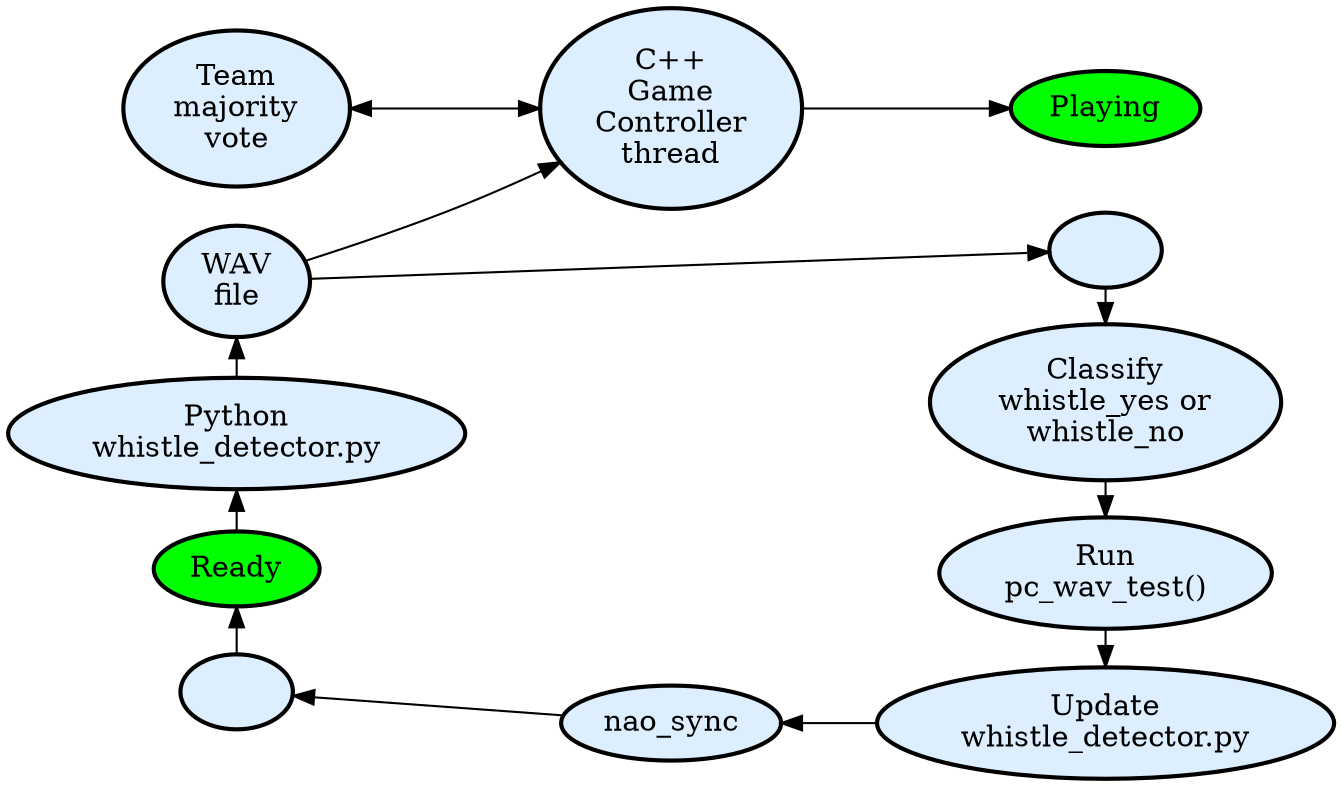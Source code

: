 // To generate, run:
// dot -Tpng figWhistleDataFlow.dot -o figWhistleDataFlow.png
digraph
{
    rankdir="LR";

    node [style="bold, filled", fillcolor="#ddeeff" ];

    "Team\nmajority\nvote" -> "C++\nGame\nController\nthread" [dir="both"];
    "C++\nGame\nController\nthread" -> Playing;
    Ready[fillcolor="green"]; 
    Playing[fillcolor="green"];
    "WAV\nfile" -> "C++\nGame\nController\nthread" [ constraint="false" ];
    "WAV\nfile" -> PC;
    PC[image="pc.png", label=""];
    { rank="same"; PC -> "Classify\nwhistle_yes or\nwhistle_no" -> "Run\npc_wav_test()" -> "Update\nwhistle_detector.py"; }
    NAO[image="nao_head.png", label=""];
    NAO -> nao_sync -> "Update\nwhistle_detector.py" [ dir="back" ];

    { rank="same"; "WAV\nfile" -> "Python\nwhistle_detector.py" -> Ready -> NAO [ dir="back" ]; };
}
